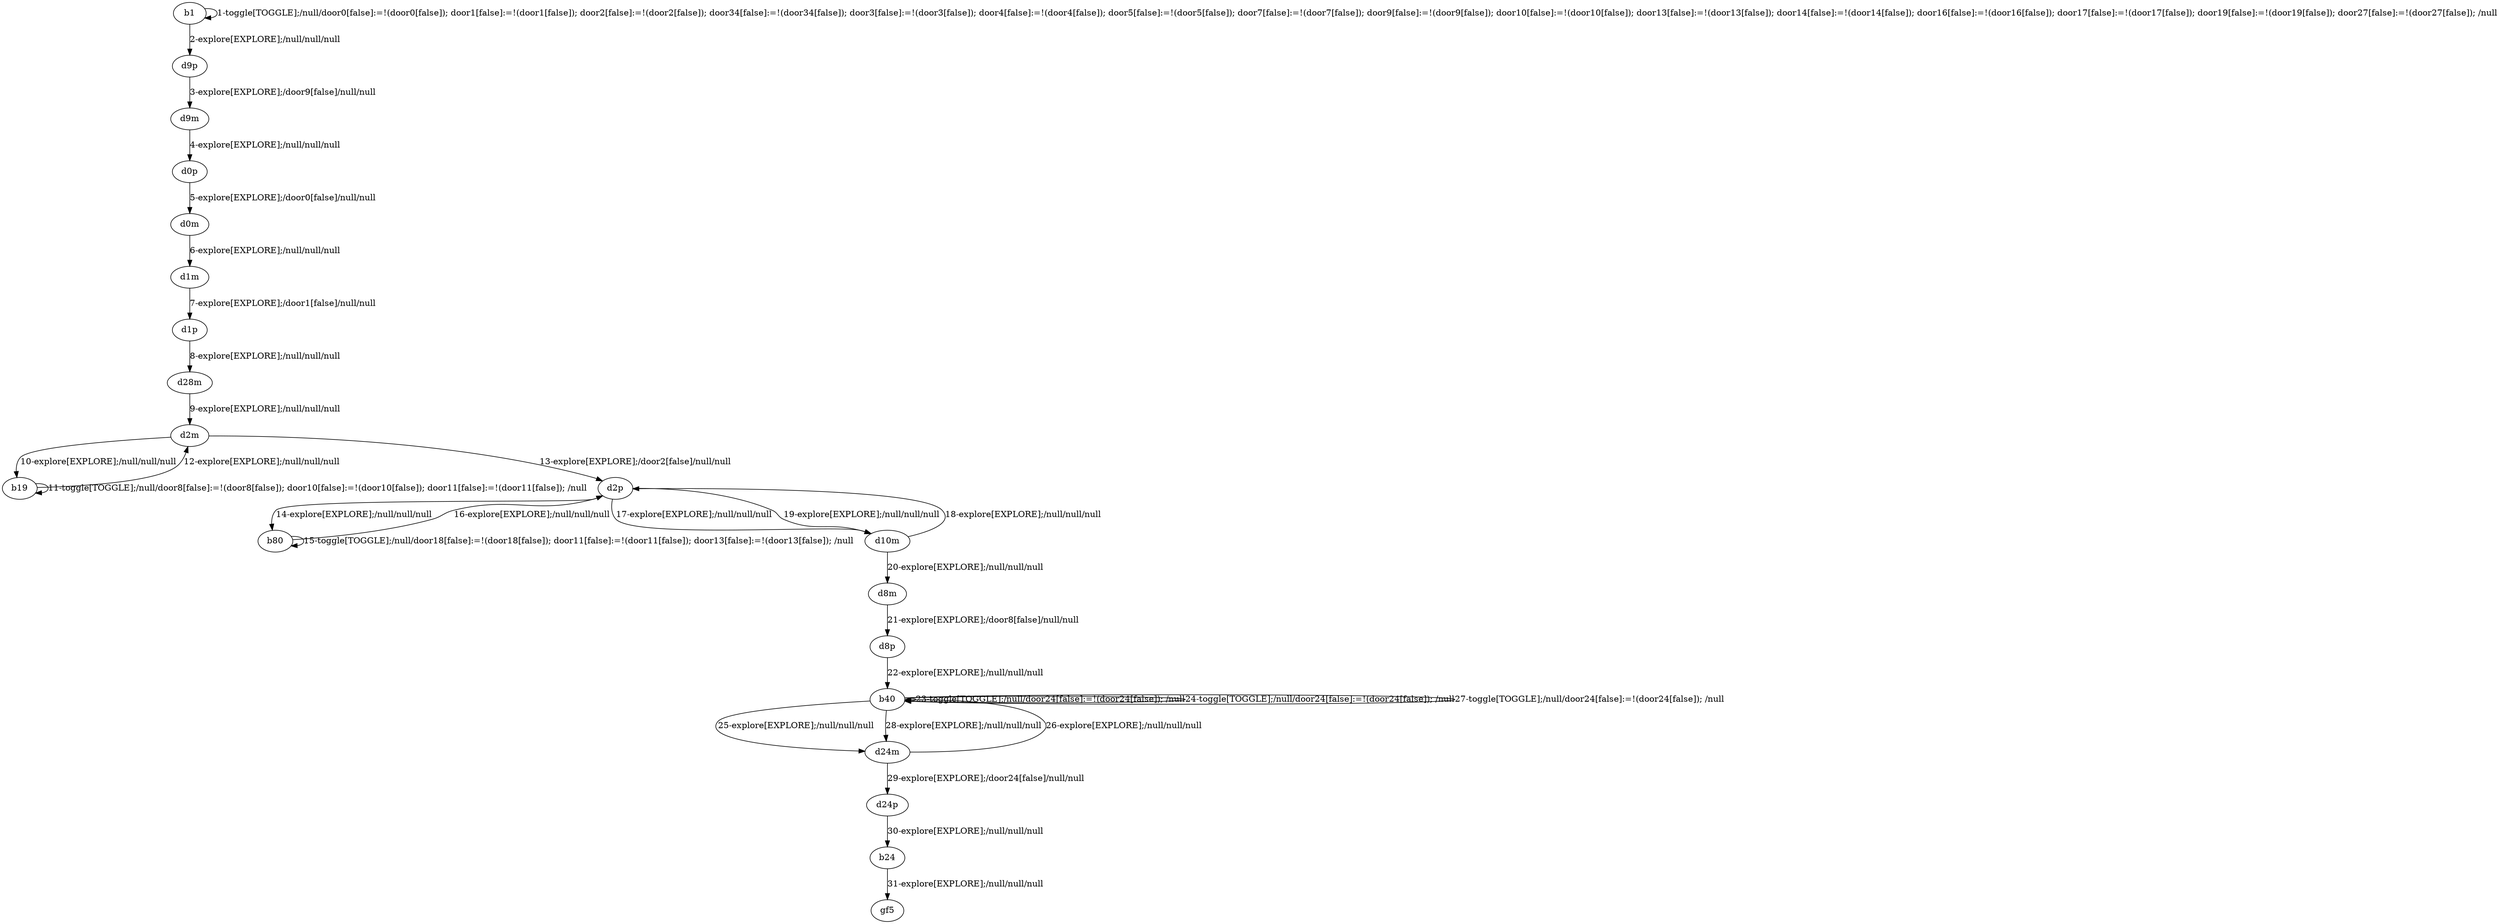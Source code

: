 # Total number of goals covered by this test: 2
# d24p --> b24
# b24 --> gf5

digraph g {
"b1" -> "b1" [label = "1-toggle[TOGGLE];/null/door0[false]:=!(door0[false]); door1[false]:=!(door1[false]); door2[false]:=!(door2[false]); door34[false]:=!(door34[false]); door3[false]:=!(door3[false]); door4[false]:=!(door4[false]); door5[false]:=!(door5[false]); door7[false]:=!(door7[false]); door9[false]:=!(door9[false]); door10[false]:=!(door10[false]); door13[false]:=!(door13[false]); door14[false]:=!(door14[false]); door16[false]:=!(door16[false]); door17[false]:=!(door17[false]); door19[false]:=!(door19[false]); door27[false]:=!(door27[false]); /null"];
"b1" -> "d9p" [label = "2-explore[EXPLORE];/null/null/null"];
"d9p" -> "d9m" [label = "3-explore[EXPLORE];/door9[false]/null/null"];
"d9m" -> "d0p" [label = "4-explore[EXPLORE];/null/null/null"];
"d0p" -> "d0m" [label = "5-explore[EXPLORE];/door0[false]/null/null"];
"d0m" -> "d1m" [label = "6-explore[EXPLORE];/null/null/null"];
"d1m" -> "d1p" [label = "7-explore[EXPLORE];/door1[false]/null/null"];
"d1p" -> "d28m" [label = "8-explore[EXPLORE];/null/null/null"];
"d28m" -> "d2m" [label = "9-explore[EXPLORE];/null/null/null"];
"d2m" -> "b19" [label = "10-explore[EXPLORE];/null/null/null"];
"b19" -> "b19" [label = "11-toggle[TOGGLE];/null/door8[false]:=!(door8[false]); door10[false]:=!(door10[false]); door11[false]:=!(door11[false]); /null"];
"b19" -> "d2m" [label = "12-explore[EXPLORE];/null/null/null"];
"d2m" -> "d2p" [label = "13-explore[EXPLORE];/door2[false]/null/null"];
"d2p" -> "b80" [label = "14-explore[EXPLORE];/null/null/null"];
"b80" -> "b80" [label = "15-toggle[TOGGLE];/null/door18[false]:=!(door18[false]); door11[false]:=!(door11[false]); door13[false]:=!(door13[false]); /null"];
"b80" -> "d2p" [label = "16-explore[EXPLORE];/null/null/null"];
"d2p" -> "d10m" [label = "17-explore[EXPLORE];/null/null/null"];
"d10m" -> "d2p" [label = "18-explore[EXPLORE];/null/null/null"];
"d2p" -> "d10m" [label = "19-explore[EXPLORE];/null/null/null"];
"d10m" -> "d8m" [label = "20-explore[EXPLORE];/null/null/null"];
"d8m" -> "d8p" [label = "21-explore[EXPLORE];/door8[false]/null/null"];
"d8p" -> "b40" [label = "22-explore[EXPLORE];/null/null/null"];
"b40" -> "b40" [label = "23-toggle[TOGGLE];/null/door24[false]:=!(door24[false]); /null"];
"b40" -> "b40" [label = "24-toggle[TOGGLE];/null/door24[false]:=!(door24[false]); /null"];
"b40" -> "d24m" [label = "25-explore[EXPLORE];/null/null/null"];
"d24m" -> "b40" [label = "26-explore[EXPLORE];/null/null/null"];
"b40" -> "b40" [label = "27-toggle[TOGGLE];/null/door24[false]:=!(door24[false]); /null"];
"b40" -> "d24m" [label = "28-explore[EXPLORE];/null/null/null"];
"d24m" -> "d24p" [label = "29-explore[EXPLORE];/door24[false]/null/null"];
"d24p" -> "b24" [label = "30-explore[EXPLORE];/null/null/null"];
"b24" -> "gf5" [label = "31-explore[EXPLORE];/null/null/null"];
}